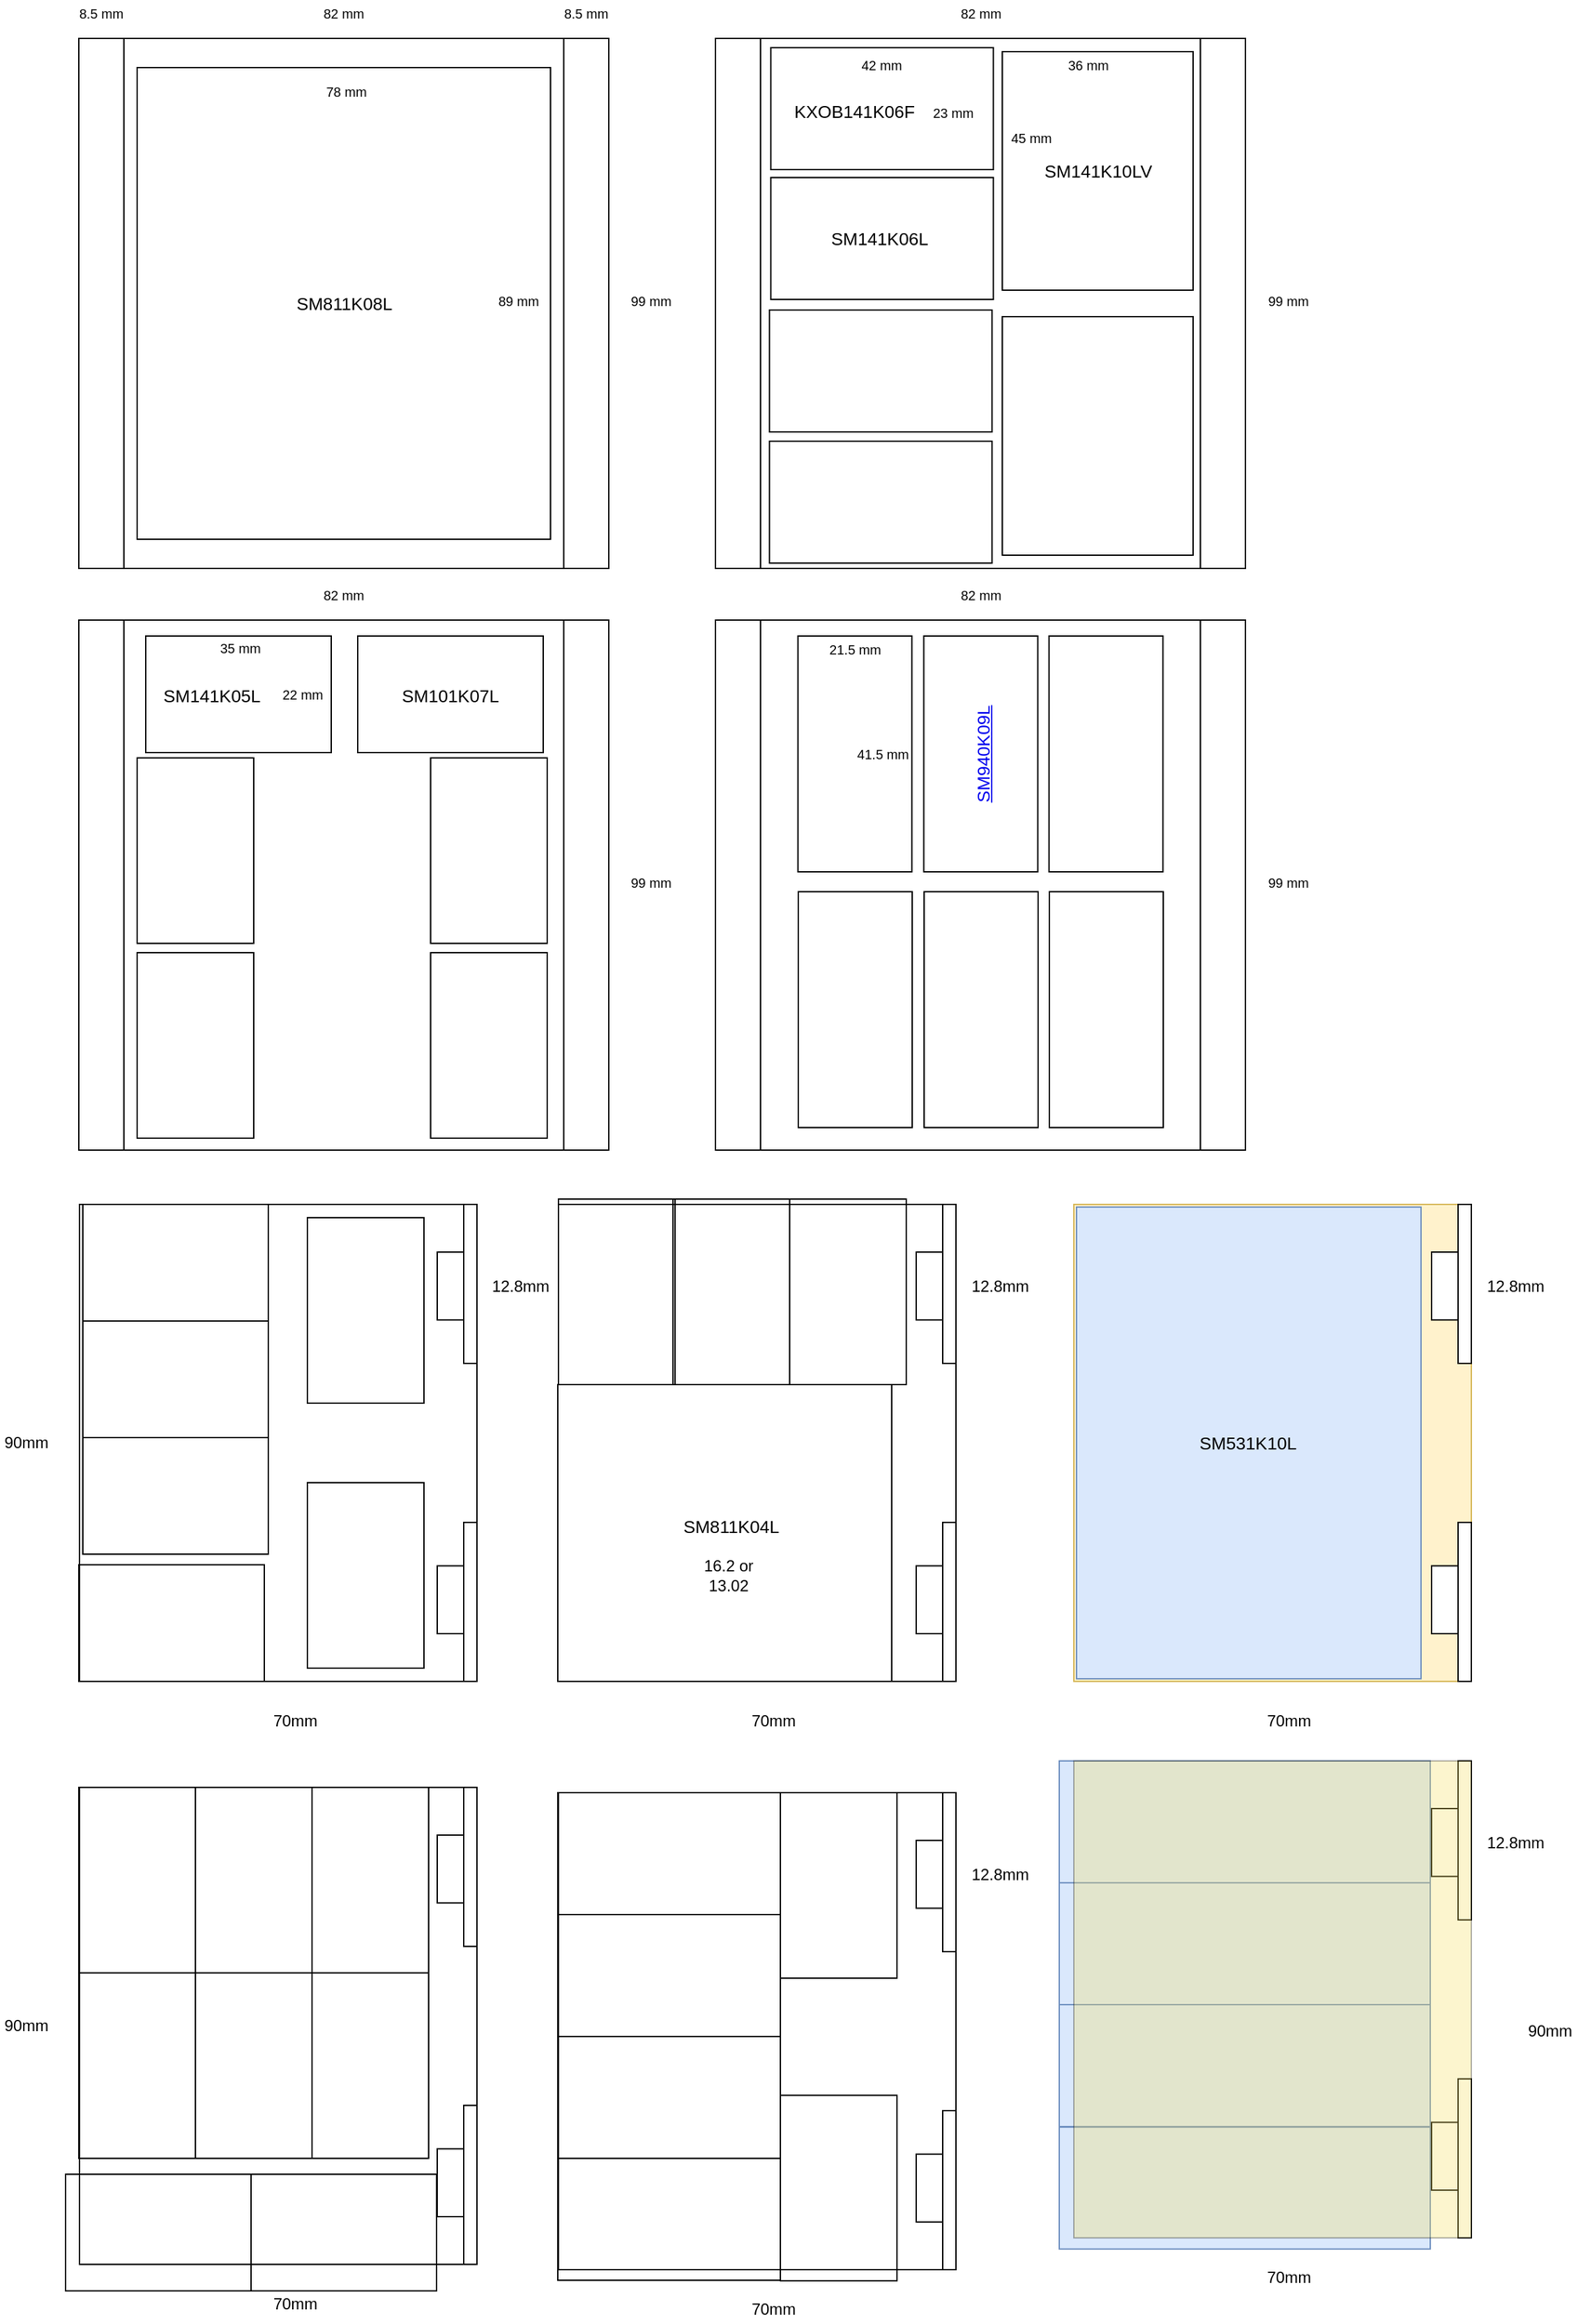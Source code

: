 <mxfile version="14.6.13" type="device" pages="2"><diagram id="oQUts7I-9DujU_vpRz6f" name="XY"><mxGraphModel dx="2046" dy="697" grid="1" gridSize="10" guides="1" tooltips="1" connect="1" arrows="1" fold="1" page="1" pageScale="1" pageWidth="1100" pageHeight="850" math="0" shadow="0"><root><mxCell id="0"/><mxCell id="1" parent="0"/><mxCell id="nN8JJNk-mXdtL4Y5iK5O-22" value="" style="rounded=0;whiteSpace=wrap;html=1;" parent="1" vertex="1"><mxGeometry x="401.5" y="920" width="300" height="360" as="geometry"/></mxCell><mxCell id="6bvqcT6BtOevuJyswvUa-59" value="" style="rounded=0;whiteSpace=wrap;html=1;fillColor=none;" parent="1" vertex="1"><mxGeometry x="520" y="40" width="400" height="400" as="geometry"/></mxCell><mxCell id="6bvqcT6BtOevuJyswvUa-72" value="" style="rounded=0;whiteSpace=wrap;html=1;fillColor=none;fontSize=10;" parent="1" vertex="1"><mxGeometry x="561.75" y="47" width="168" height="92" as="geometry"/></mxCell><mxCell id="6bvqcT6BtOevuJyswvUa-50" value="" style="rounded=0;whiteSpace=wrap;html=1;fillColor=none;fontSize=10;" parent="1" vertex="1"><mxGeometry x="677.25" y="491" width="86" height="178" as="geometry"/></mxCell><mxCell id="6bvqcT6BtOevuJyswvUa-1" value="" style="rounded=0;whiteSpace=wrap;html=1;fillColor=none;" parent="1" vertex="1"><mxGeometry x="39.5" y="40" width="400" height="400" as="geometry"/></mxCell><mxCell id="6bvqcT6BtOevuJyswvUa-2" value="" style="rounded=0;whiteSpace=wrap;html=1;fillColor=none;" parent="1" vertex="1"><mxGeometry x="405.5" y="40" width="34" height="400" as="geometry"/></mxCell><mxCell id="6bvqcT6BtOevuJyswvUa-3" value="" style="rounded=0;whiteSpace=wrap;html=1;fillColor=none;" parent="1" vertex="1"><mxGeometry x="39.5" y="40" width="34" height="400" as="geometry"/></mxCell><mxCell id="6bvqcT6BtOevuJyswvUa-4" value="&lt;font style=&quot;font-size: 10px;&quot;&gt;8.5 mm&lt;/font&gt;" style="text;html=1;strokeColor=none;fillColor=none;align=center;verticalAlign=middle;whiteSpace=wrap;rounded=0;fontSize=10;" parent="1" vertex="1"><mxGeometry x="35" y="11" width="43" height="20" as="geometry"/></mxCell><mxCell id="6bvqcT6BtOevuJyswvUa-5" value="&lt;font style=&quot;font-size: 10px;&quot;&gt;8.5 mm&lt;/font&gt;" style="text;html=1;strokeColor=none;fillColor=none;align=center;verticalAlign=middle;whiteSpace=wrap;rounded=0;fontSize=10;" parent="1" vertex="1"><mxGeometry x="401" y="11" width="43" height="20" as="geometry"/></mxCell><mxCell id="6bvqcT6BtOevuJyswvUa-6" value="&lt;font style=&quot;font-size: 10px&quot;&gt;82 mm&lt;/font&gt;" style="text;html=1;strokeColor=none;fillColor=none;align=center;verticalAlign=middle;whiteSpace=wrap;rounded=0;fontSize=10;" parent="1" vertex="1"><mxGeometry x="218" y="11" width="43" height="20" as="geometry"/></mxCell><mxCell id="6bvqcT6BtOevuJyswvUa-7" value="&lt;font style=&quot;font-size: 10px&quot;&gt;99 mm&lt;/font&gt;" style="text;html=1;strokeColor=none;fillColor=none;align=center;verticalAlign=middle;whiteSpace=wrap;rounded=0;fontSize=10;" parent="1" vertex="1"><mxGeometry x="450" y="228" width="43" height="20" as="geometry"/></mxCell><mxCell id="6bvqcT6BtOevuJyswvUa-8" value="" style="rounded=0;whiteSpace=wrap;html=1;fillColor=none;fontSize=10;" parent="1" vertex="1"><mxGeometry x="83.5" y="62" width="312" height="356" as="geometry"/></mxCell><mxCell id="6bvqcT6BtOevuJyswvUa-9" value="" style="rounded=0;whiteSpace=wrap;html=1;fillColor=none;" parent="1" vertex="1"><mxGeometry x="39.5" y="479" width="400" height="400" as="geometry"/></mxCell><mxCell id="6bvqcT6BtOevuJyswvUa-10" value="" style="rounded=0;whiteSpace=wrap;html=1;fillColor=none;" parent="1" vertex="1"><mxGeometry x="405.5" y="479" width="34" height="400" as="geometry"/></mxCell><mxCell id="6bvqcT6BtOevuJyswvUa-11" value="" style="rounded=0;whiteSpace=wrap;html=1;fillColor=none;" parent="1" vertex="1"><mxGeometry x="39.5" y="479" width="34" height="400" as="geometry"/></mxCell><mxCell id="6bvqcT6BtOevuJyswvUa-14" value="&lt;font style=&quot;font-size: 10px&quot;&gt;82 mm&lt;/font&gt;" style="text;html=1;strokeColor=none;fillColor=none;align=center;verticalAlign=middle;whiteSpace=wrap;rounded=0;fontSize=10;" parent="1" vertex="1"><mxGeometry x="218" y="450" width="43" height="20" as="geometry"/></mxCell><mxCell id="6bvqcT6BtOevuJyswvUa-15" value="&lt;font style=&quot;font-size: 10px&quot;&gt;99 mm&lt;/font&gt;" style="text;html=1;strokeColor=none;fillColor=none;align=center;verticalAlign=middle;whiteSpace=wrap;rounded=0;fontSize=10;" parent="1" vertex="1"><mxGeometry x="450" y="667" width="43" height="20" as="geometry"/></mxCell><mxCell id="6bvqcT6BtOevuJyswvUa-17" value="&lt;span style=&quot;font-size: 10pt ; font-family: &amp;#34;arial&amp;#34;&quot;&gt;SM811K08L&lt;/span&gt;" style="text;html=1;strokeColor=none;fillColor=none;align=center;verticalAlign=middle;whiteSpace=wrap;rounded=0;fontSize=10;" parent="1" vertex="1"><mxGeometry x="220" y="230" width="40" height="20" as="geometry"/></mxCell><mxCell id="6bvqcT6BtOevuJyswvUa-18" value="&lt;font style=&quot;font-size: 10px&quot;&gt;89 mm&lt;/font&gt;" style="text;html=1;strokeColor=none;fillColor=none;align=center;verticalAlign=middle;whiteSpace=wrap;rounded=0;fontSize=10;" parent="1" vertex="1"><mxGeometry x="350" y="228" width="43" height="20" as="geometry"/></mxCell><mxCell id="6bvqcT6BtOevuJyswvUa-19" value="&lt;font style=&quot;font-size: 10px&quot;&gt;78 mm&lt;/font&gt;" style="text;html=1;strokeColor=none;fillColor=none;align=center;verticalAlign=middle;whiteSpace=wrap;rounded=0;fontSize=10;" parent="1" vertex="1"><mxGeometry x="220" y="70" width="43" height="20" as="geometry"/></mxCell><mxCell id="6bvqcT6BtOevuJyswvUa-22" value="" style="rounded=0;whiteSpace=wrap;html=1;fillColor=none;fontSize=10;direction=south;" parent="1" vertex="1"><mxGeometry x="83.5" y="730" width="88" height="140" as="geometry"/></mxCell><mxCell id="6bvqcT6BtOevuJyswvUa-23" value="" style="rounded=0;whiteSpace=wrap;html=1;fillColor=none;fontSize=10;direction=north;" parent="1" vertex="1"><mxGeometry x="83.5" y="583" width="88" height="140" as="geometry"/></mxCell><mxCell id="6bvqcT6BtOevuJyswvUa-24" value="" style="rounded=0;whiteSpace=wrap;html=1;fillColor=none;fontSize=10;" parent="1" vertex="1"><mxGeometry x="90" y="491" width="140" height="88" as="geometry"/></mxCell><mxCell id="6bvqcT6BtOevuJyswvUa-25" value="" style="rounded=0;whiteSpace=wrap;html=1;fillColor=none;fontSize=10;direction=south;" parent="1" vertex="1"><mxGeometry x="305" y="730" width="88" height="140" as="geometry"/></mxCell><mxCell id="6bvqcT6BtOevuJyswvUa-26" value="" style="rounded=0;whiteSpace=wrap;html=1;fillColor=none;fontSize=10;direction=south;" parent="1" vertex="1"><mxGeometry x="305" y="583" width="88" height="140" as="geometry"/></mxCell><mxCell id="6bvqcT6BtOevuJyswvUa-27" value="" style="rounded=0;whiteSpace=wrap;html=1;fillColor=none;fontSize=10;" parent="1" vertex="1"><mxGeometry x="250" y="491" width="140" height="88" as="geometry"/></mxCell><mxCell id="6bvqcT6BtOevuJyswvUa-28" value="&lt;font style=&quot;font-size: 10px&quot;&gt;35 mm&lt;/font&gt;" style="text;html=1;strokeColor=none;fillColor=none;align=center;verticalAlign=middle;whiteSpace=wrap;rounded=0;fontSize=10;" parent="1" vertex="1"><mxGeometry x="139.5" y="490" width="43" height="20" as="geometry"/></mxCell><mxCell id="6bvqcT6BtOevuJyswvUa-29" value="&lt;font style=&quot;font-size: 10px&quot;&gt;22 mm&lt;/font&gt;" style="text;html=1;strokeColor=none;fillColor=none;align=center;verticalAlign=middle;whiteSpace=wrap;rounded=0;fontSize=10;" parent="1" vertex="1"><mxGeometry x="187" y="525" width="43" height="20" as="geometry"/></mxCell><mxCell id="6bvqcT6BtOevuJyswvUa-30" value="&lt;span style=&quot;font-size: 10pt ; font-family: &amp;#34;arial&amp;#34;&quot;&gt;SM141K05L&lt;/span&gt;" style="text;html=1;strokeColor=none;fillColor=none;align=center;verticalAlign=middle;whiteSpace=wrap;rounded=0;fontSize=10;" parent="1" vertex="1"><mxGeometry x="120" y="526" width="40" height="20" as="geometry"/></mxCell><mxCell id="6bvqcT6BtOevuJyswvUa-31" value="&lt;span style=&quot;font-size: 10pt ; font-family: &amp;#34;arial&amp;#34;&quot;&gt;SM101K07L&lt;/span&gt;" style="text;html=1;strokeColor=none;fillColor=none;align=center;verticalAlign=middle;whiteSpace=wrap;rounded=0;fontSize=10;direction=west;" parent="1" vertex="1"><mxGeometry x="300" y="526" width="40" height="20" as="geometry"/></mxCell><mxCell id="6bvqcT6BtOevuJyswvUa-32" value="" style="rounded=0;whiteSpace=wrap;html=1;fillColor=none;" parent="1" vertex="1"><mxGeometry x="520" y="479" width="400" height="400" as="geometry"/></mxCell><mxCell id="6bvqcT6BtOevuJyswvUa-33" value="" style="rounded=0;whiteSpace=wrap;html=1;fillColor=none;" parent="1" vertex="1"><mxGeometry x="886" y="479" width="34" height="400" as="geometry"/></mxCell><mxCell id="6bvqcT6BtOevuJyswvUa-34" value="" style="rounded=0;whiteSpace=wrap;html=1;fillColor=none;" parent="1" vertex="1"><mxGeometry x="520" y="479" width="34" height="400" as="geometry"/></mxCell><mxCell id="6bvqcT6BtOevuJyswvUa-35" value="&lt;font style=&quot;font-size: 10px&quot;&gt;99 mm&lt;/font&gt;" style="text;html=1;strokeColor=none;fillColor=none;align=center;verticalAlign=middle;whiteSpace=wrap;rounded=0;fontSize=10;" parent="1" vertex="1"><mxGeometry x="930.5" y="667" width="43" height="20" as="geometry"/></mxCell><mxCell id="6bvqcT6BtOevuJyswvUa-40" value="" style="rounded=0;whiteSpace=wrap;html=1;fillColor=none;fontSize=10;" parent="1" vertex="1"><mxGeometry x="582.25" y="491" width="86" height="178" as="geometry"/></mxCell><mxCell id="6bvqcT6BtOevuJyswvUa-44" value="&lt;font style=&quot;font-size: 10px&quot;&gt;21.5 mm&lt;/font&gt;" style="text;html=1;strokeColor=none;fillColor=none;align=center;verticalAlign=middle;whiteSpace=wrap;rounded=0;fontSize=10;" parent="1" vertex="1"><mxGeometry x="604" y="491" width="43" height="20" as="geometry"/></mxCell><mxCell id="6bvqcT6BtOevuJyswvUa-45" value="&lt;font style=&quot;font-size: 10px&quot;&gt;41.5 mm&lt;/font&gt;" style="text;html=1;strokeColor=none;fillColor=none;align=center;verticalAlign=middle;whiteSpace=wrap;rounded=0;fontSize=10;" parent="1" vertex="1"><mxGeometry x="625.25" y="570" width="43" height="20" as="geometry"/></mxCell><mxCell id="6bvqcT6BtOevuJyswvUa-48" value="&lt;font style=&quot;font-size: 10px&quot;&gt;82 mm&lt;/font&gt;" style="text;html=1;strokeColor=none;fillColor=none;align=center;verticalAlign=middle;whiteSpace=wrap;rounded=0;fontSize=10;" parent="1" vertex="1"><mxGeometry x="698.5" y="450" width="43" height="20" as="geometry"/></mxCell><mxCell id="6bvqcT6BtOevuJyswvUa-51" value="" style="rounded=0;whiteSpace=wrap;html=1;fillColor=none;fontSize=10;" parent="1" vertex="1"><mxGeometry x="771.75" y="491" width="86" height="178" as="geometry"/></mxCell><mxCell id="6bvqcT6BtOevuJyswvUa-52" value="" style="rounded=0;whiteSpace=wrap;html=1;fillColor=none;fontSize=10;" parent="1" vertex="1"><mxGeometry x="582.5" y="684" width="86" height="178" as="geometry"/></mxCell><mxCell id="6bvqcT6BtOevuJyswvUa-53" value="" style="rounded=0;whiteSpace=wrap;html=1;fillColor=none;fontSize=10;" parent="1" vertex="1"><mxGeometry x="677.5" y="684" width="86" height="178" as="geometry"/></mxCell><mxCell id="6bvqcT6BtOevuJyswvUa-54" value="" style="rounded=0;whiteSpace=wrap;html=1;fillColor=none;fontSize=10;" parent="1" vertex="1"><mxGeometry x="772" y="684" width="86" height="178" as="geometry"/></mxCell><mxCell id="6bvqcT6BtOevuJyswvUa-57" value="&lt;span style=&quot;font-style: normal; font-weight: normal; letter-spacing: normal; text-indent: 0px; text-transform: none; word-spacing: 0px; font-size: 10pt; font-family: arial; text-decoration: underline; color: rgb(17, 85, 204);&quot;&gt;&lt;a class=&quot;in-cell-link&quot; href=&quot;https://www.digikey.com/en/products/detail/anysolar-ltd/SM940K09L/9990450&quot; target=&quot;_blank&quot;&gt;SM940K09L&lt;/a&gt;&lt;/span&gt;" style="text;html=1;strokeColor=none;fillColor=none;align=center;verticalAlign=middle;whiteSpace=wrap;rounded=0;fontSize=10;horizontal=0;" parent="1" vertex="1"><mxGeometry x="702" y="570" width="40" height="20" as="geometry"/></mxCell><mxCell id="6bvqcT6BtOevuJyswvUa-60" value="" style="rounded=0;whiteSpace=wrap;html=1;fillColor=none;" parent="1" vertex="1"><mxGeometry x="886" y="40" width="34" height="400" as="geometry"/></mxCell><mxCell id="6bvqcT6BtOevuJyswvUa-61" value="" style="rounded=0;whiteSpace=wrap;html=1;fillColor=none;" parent="1" vertex="1"><mxGeometry x="520" y="40" width="34" height="400" as="geometry"/></mxCell><mxCell id="6bvqcT6BtOevuJyswvUa-62" value="&lt;font style=&quot;font-size: 10px&quot;&gt;99 mm&lt;/font&gt;" style="text;html=1;strokeColor=none;fillColor=none;align=center;verticalAlign=middle;whiteSpace=wrap;rounded=0;fontSize=10;" parent="1" vertex="1"><mxGeometry x="930.5" y="228" width="43" height="20" as="geometry"/></mxCell><mxCell id="6bvqcT6BtOevuJyswvUa-64" value="&lt;font style=&quot;font-size: 10px&quot;&gt;42 mm&lt;/font&gt;" style="text;html=1;strokeColor=none;fillColor=none;align=center;verticalAlign=middle;whiteSpace=wrap;rounded=0;fontSize=10;" parent="1" vertex="1"><mxGeometry x="624.25" y="50" width="43" height="20" as="geometry"/></mxCell><mxCell id="6bvqcT6BtOevuJyswvUa-65" value="&lt;font style=&quot;font-size: 10px&quot;&gt;23 mm&lt;/font&gt;" style="text;html=1;strokeColor=none;fillColor=none;align=center;verticalAlign=middle;whiteSpace=wrap;rounded=0;fontSize=10;" parent="1" vertex="1"><mxGeometry x="677.5" y="86" width="43" height="20" as="geometry"/></mxCell><mxCell id="6bvqcT6BtOevuJyswvUa-66" value="&lt;font style=&quot;font-size: 10px&quot;&gt;82 mm&lt;/font&gt;" style="text;html=1;strokeColor=none;fillColor=none;align=center;verticalAlign=middle;whiteSpace=wrap;rounded=0;fontSize=10;" parent="1" vertex="1"><mxGeometry x="698.5" y="11" width="43" height="20" as="geometry"/></mxCell><mxCell id="6bvqcT6BtOevuJyswvUa-74" value="&lt;span style=&quot;font-size: 10pt ; font-family: &amp;#34;arial&amp;#34;&quot;&gt;KXOB141K06F&lt;/span&gt;" style="text;html=1;strokeColor=none;fillColor=none;align=center;verticalAlign=middle;whiteSpace=wrap;rounded=0;fontSize=10;" parent="1" vertex="1"><mxGeometry x="605" y="85" width="40" height="20" as="geometry"/></mxCell><mxCell id="6bvqcT6BtOevuJyswvUa-75" value="" style="rounded=0;whiteSpace=wrap;html=1;fillColor=none;fontSize=10;" parent="1" vertex="1"><mxGeometry x="561.75" y="145" width="168" height="92" as="geometry"/></mxCell><mxCell id="6bvqcT6BtOevuJyswvUa-76" value="" style="rounded=0;whiteSpace=wrap;html=1;fillColor=none;fontSize=10;" parent="1" vertex="1"><mxGeometry x="560.75" y="245" width="168" height="92" as="geometry"/></mxCell><mxCell id="6bvqcT6BtOevuJyswvUa-77" value="" style="rounded=0;whiteSpace=wrap;html=1;fillColor=none;fontSize=10;" parent="1" vertex="1"><mxGeometry x="560.75" y="344" width="168" height="92" as="geometry"/></mxCell><mxCell id="6bvqcT6BtOevuJyswvUa-78" value="&lt;span style=&quot;font-size: 10pt ; font-family: &amp;#34;arial&amp;#34;&quot;&gt;SM141K06L&lt;/span&gt;" style="text;html=1;strokeColor=none;fillColor=none;align=center;verticalAlign=middle;whiteSpace=wrap;rounded=0;fontSize=10;" parent="1" vertex="1"><mxGeometry x="624" y="181" width="40" height="20" as="geometry"/></mxCell><mxCell id="6bvqcT6BtOevuJyswvUa-79" value="" style="rounded=0;whiteSpace=wrap;html=1;fillColor=none;fontSize=10;" parent="1" vertex="1"><mxGeometry x="736.5" y="50" width="144" height="180" as="geometry"/></mxCell><mxCell id="6bvqcT6BtOevuJyswvUa-80" value="" style="rounded=0;whiteSpace=wrap;html=1;fillColor=none;fontSize=10;" parent="1" vertex="1"><mxGeometry x="736.5" y="250" width="144" height="180" as="geometry"/></mxCell><mxCell id="6bvqcT6BtOevuJyswvUa-81" value="&lt;span style=&quot;font-size: 10pt ; font-family: &amp;#34;arial&amp;#34;&quot;&gt;SM141K10LV&lt;/span&gt;" style="text;html=1;strokeColor=none;fillColor=none;align=center;verticalAlign=middle;whiteSpace=wrap;rounded=0;fontSize=10;" parent="1" vertex="1"><mxGeometry x="789" y="130" width="40" height="20" as="geometry"/></mxCell><mxCell id="6bvqcT6BtOevuJyswvUa-83" value="&lt;font style=&quot;font-size: 10px&quot;&gt;45 mm&lt;/font&gt;" style="text;html=1;strokeColor=none;fillColor=none;align=center;verticalAlign=middle;whiteSpace=wrap;rounded=0;fontSize=10;" parent="1" vertex="1"><mxGeometry x="736.5" y="105" width="43" height="20" as="geometry"/></mxCell><mxCell id="6bvqcT6BtOevuJyswvUa-85" value="&lt;font style=&quot;font-size: 10px&quot;&gt;36 mm&lt;/font&gt;" style="text;html=1;strokeColor=none;fillColor=none;align=center;verticalAlign=middle;whiteSpace=wrap;rounded=0;fontSize=10;" parent="1" vertex="1"><mxGeometry x="779.5" y="50" width="43" height="20" as="geometry"/></mxCell><mxCell id="nN8JJNk-mXdtL4Y5iK5O-1" value="" style="rounded=0;whiteSpace=wrap;html=1;" parent="1" vertex="1"><mxGeometry x="40" y="920" width="300" height="360" as="geometry"/></mxCell><mxCell id="nN8JJNk-mXdtL4Y5iK5O-2" value="" style="rounded=0;whiteSpace=wrap;html=1;" parent="1" vertex="1"><mxGeometry x="310" y="956" width="30" height="51.2" as="geometry"/></mxCell><mxCell id="nN8JJNk-mXdtL4Y5iK5O-5" value="" style="rounded=0;whiteSpace=wrap;html=1;" parent="1" vertex="1"><mxGeometry x="310" y="1192.8" width="30" height="51.2" as="geometry"/></mxCell><mxCell id="nN8JJNk-mXdtL4Y5iK5O-7" value="90mm" style="text;html=1;strokeColor=none;fillColor=none;align=center;verticalAlign=middle;whiteSpace=wrap;rounded=0;" parent="1" vertex="1"><mxGeometry x="-20" y="1090" width="40" height="20" as="geometry"/></mxCell><mxCell id="nN8JJNk-mXdtL4Y5iK5O-9" value="70mm" style="text;html=1;strokeColor=none;fillColor=none;align=center;verticalAlign=middle;whiteSpace=wrap;rounded=0;" parent="1" vertex="1"><mxGeometry x="182.5" y="1300" width="40" height="20" as="geometry"/></mxCell><mxCell id="nN8JJNk-mXdtL4Y5iK5O-10" value="12.8mm" style="text;html=1;strokeColor=none;fillColor=none;align=center;verticalAlign=middle;whiteSpace=wrap;rounded=0;" parent="1" vertex="1"><mxGeometry x="353" y="972" width="40" height="20" as="geometry"/></mxCell><mxCell id="nN8JJNk-mXdtL4Y5iK5O-13" value="" style="rounded=0;whiteSpace=wrap;html=1;" parent="1" vertex="1"><mxGeometry x="330" y="920" width="10" height="120" as="geometry"/></mxCell><mxCell id="nN8JJNk-mXdtL4Y5iK5O-14" value="" style="rounded=0;whiteSpace=wrap;html=1;" parent="1" vertex="1"><mxGeometry x="330" y="1160" width="10" height="120" as="geometry"/></mxCell><mxCell id="nN8JJNk-mXdtL4Y5iK5O-15" value="" style="rounded=0;whiteSpace=wrap;html=1;fillColor=none;fontSize=10;" parent="1" vertex="1"><mxGeometry x="42.5" y="920" width="140" height="88" as="geometry"/></mxCell><mxCell id="nN8JJNk-mXdtL4Y5iK5O-16" value="" style="rounded=0;whiteSpace=wrap;html=1;fillColor=none;fontSize=10;" parent="1" vertex="1"><mxGeometry x="42.5" y="1008" width="140" height="88" as="geometry"/></mxCell><mxCell id="nN8JJNk-mXdtL4Y5iK5O-17" value="" style="rounded=0;whiteSpace=wrap;html=1;fillColor=none;fontSize=10;" parent="1" vertex="1"><mxGeometry x="42.5" y="1096" width="140" height="88" as="geometry"/></mxCell><mxCell id="nN8JJNk-mXdtL4Y5iK5O-18" value="" style="rounded=0;whiteSpace=wrap;html=1;fillColor=none;fontSize=10;" parent="1" vertex="1"><mxGeometry x="39.5" y="1192" width="140" height="88" as="geometry"/></mxCell><mxCell id="nN8JJNk-mXdtL4Y5iK5O-19" value="" style="rounded=0;whiteSpace=wrap;html=1;fillColor=none;fontSize=10;direction=south;" parent="1" vertex="1"><mxGeometry x="212" y="1130" width="88" height="140" as="geometry"/></mxCell><mxCell id="nN8JJNk-mXdtL4Y5iK5O-20" value="" style="rounded=0;whiteSpace=wrap;html=1;fillColor=none;fontSize=10;direction=south;" parent="1" vertex="1"><mxGeometry x="212" y="930" width="88" height="140" as="geometry"/></mxCell><mxCell id="nN8JJNk-mXdtL4Y5iK5O-21" value="" style="rounded=0;whiteSpace=wrap;html=1;direction=south;" parent="1" vertex="1"><mxGeometry x="401" y="1056" width="252" height="224" as="geometry"/></mxCell><mxCell id="nN8JJNk-mXdtL4Y5iK5O-23" value="" style="rounded=0;whiteSpace=wrap;html=1;" parent="1" vertex="1"><mxGeometry x="671.5" y="956" width="30" height="51.2" as="geometry"/></mxCell><mxCell id="nN8JJNk-mXdtL4Y5iK5O-24" value="" style="rounded=0;whiteSpace=wrap;html=1;" parent="1" vertex="1"><mxGeometry x="671.5" y="1192.8" width="30" height="51.2" as="geometry"/></mxCell><mxCell id="nN8JJNk-mXdtL4Y5iK5O-25" value="70mm" style="text;html=1;strokeColor=none;fillColor=none;align=center;verticalAlign=middle;whiteSpace=wrap;rounded=0;" parent="1" vertex="1"><mxGeometry x="544" y="1300" width="40" height="20" as="geometry"/></mxCell><mxCell id="nN8JJNk-mXdtL4Y5iK5O-26" value="12.8mm" style="text;html=1;strokeColor=none;fillColor=none;align=center;verticalAlign=middle;whiteSpace=wrap;rounded=0;" parent="1" vertex="1"><mxGeometry x="714.5" y="972" width="40" height="20" as="geometry"/></mxCell><mxCell id="nN8JJNk-mXdtL4Y5iK5O-27" value="" style="rounded=0;whiteSpace=wrap;html=1;" parent="1" vertex="1"><mxGeometry x="691.5" y="920" width="10" height="120" as="geometry"/></mxCell><mxCell id="nN8JJNk-mXdtL4Y5iK5O-28" value="" style="rounded=0;whiteSpace=wrap;html=1;" parent="1" vertex="1"><mxGeometry x="691.5" y="1160" width="10" height="120" as="geometry"/></mxCell><mxCell id="nN8JJNk-mXdtL4Y5iK5O-35" value="" style="rounded=0;whiteSpace=wrap;html=1;fillColor=none;fontSize=10;direction=south;" parent="1" vertex="1"><mxGeometry x="401.5" y="916" width="88" height="140" as="geometry"/></mxCell><mxCell id="nN8JJNk-mXdtL4Y5iK5O-36" value="&lt;span style=&quot;font-size: 10pt ; font-family: &amp;#34;arial&amp;#34;&quot;&gt;SM811K04L&lt;/span&gt;" style="text;html=1;strokeColor=none;fillColor=none;align=center;verticalAlign=middle;whiteSpace=wrap;rounded=0;" parent="1" vertex="1"><mxGeometry x="512" y="1153" width="40" height="20" as="geometry"/></mxCell><mxCell id="nN8JJNk-mXdtL4Y5iK5O-37" value="" style="rounded=0;whiteSpace=wrap;html=1;fillColor=none;fontSize=10;direction=south;" parent="1" vertex="1"><mxGeometry x="488" y="916" width="88" height="140" as="geometry"/></mxCell><mxCell id="nN8JJNk-mXdtL4Y5iK5O-38" value="" style="rounded=0;whiteSpace=wrap;html=1;fillColor=none;fontSize=10;direction=south;" parent="1" vertex="1"><mxGeometry x="576" y="916" width="88" height="140" as="geometry"/></mxCell><mxCell id="nN8JJNk-mXdtL4Y5iK5O-39" value="" style="rounded=0;whiteSpace=wrap;html=1;" parent="1" vertex="1"><mxGeometry x="40" y="1360" width="300" height="360" as="geometry"/></mxCell><mxCell id="nN8JJNk-mXdtL4Y5iK5O-40" value="" style="rounded=0;whiteSpace=wrap;html=1;" parent="1" vertex="1"><mxGeometry x="310" y="1396" width="30" height="51.2" as="geometry"/></mxCell><mxCell id="nN8JJNk-mXdtL4Y5iK5O-41" value="" style="rounded=0;whiteSpace=wrap;html=1;" parent="1" vertex="1"><mxGeometry x="310" y="1632.8" width="30" height="51.2" as="geometry"/></mxCell><mxCell id="nN8JJNk-mXdtL4Y5iK5O-42" value="90mm" style="text;html=1;strokeColor=none;fillColor=none;align=center;verticalAlign=middle;whiteSpace=wrap;rounded=0;" parent="1" vertex="1"><mxGeometry x="-20" y="1530" width="40" height="20" as="geometry"/></mxCell><mxCell id="nN8JJNk-mXdtL4Y5iK5O-43" value="70mm" style="text;html=1;strokeColor=none;fillColor=none;align=center;verticalAlign=middle;whiteSpace=wrap;rounded=0;" parent="1" vertex="1"><mxGeometry x="182.5" y="1740" width="40" height="20" as="geometry"/></mxCell><mxCell id="nN8JJNk-mXdtL4Y5iK5O-44" value="" style="rounded=0;whiteSpace=wrap;html=1;" parent="1" vertex="1"><mxGeometry x="330" y="1360" width="10" height="120" as="geometry"/></mxCell><mxCell id="nN8JJNk-mXdtL4Y5iK5O-45" value="" style="rounded=0;whiteSpace=wrap;html=1;" parent="1" vertex="1"><mxGeometry x="330" y="1600" width="10" height="120" as="geometry"/></mxCell><mxCell id="nN8JJNk-mXdtL4Y5iK5O-46" value="" style="rounded=0;whiteSpace=wrap;html=1;fillColor=none;fontSize=10;direction=south;" parent="1" vertex="1"><mxGeometry x="39.5" y="1360" width="88" height="140" as="geometry"/></mxCell><mxCell id="nN8JJNk-mXdtL4Y5iK5O-47" value="" style="rounded=0;whiteSpace=wrap;html=1;fillColor=none;fontSize=10;direction=south;" parent="1" vertex="1"><mxGeometry x="127.5" y="1360" width="88" height="140" as="geometry"/></mxCell><mxCell id="nN8JJNk-mXdtL4Y5iK5O-48" value="" style="rounded=0;whiteSpace=wrap;html=1;fillColor=none;fontSize=10;direction=south;" parent="1" vertex="1"><mxGeometry x="39.5" y="1500" width="88" height="140" as="geometry"/></mxCell><mxCell id="nN8JJNk-mXdtL4Y5iK5O-49" value="" style="rounded=0;whiteSpace=wrap;html=1;fillColor=none;fontSize=10;" parent="1" vertex="1"><mxGeometry x="29.5" y="1652" width="140" height="88" as="geometry"/></mxCell><mxCell id="nN8JJNk-mXdtL4Y5iK5O-50" value="" style="rounded=0;whiteSpace=wrap;html=1;fillColor=none;fontSize=10;direction=south;" parent="1" vertex="1"><mxGeometry x="127.5" y="1500" width="88" height="140" as="geometry"/></mxCell><mxCell id="nN8JJNk-mXdtL4Y5iK5O-51" value="" style="rounded=0;whiteSpace=wrap;html=1;fillColor=none;fontSize=10;direction=south;" parent="1" vertex="1"><mxGeometry x="215.5" y="1360" width="88" height="140" as="geometry"/></mxCell><mxCell id="nN8JJNk-mXdtL4Y5iK5O-52" value="" style="rounded=0;whiteSpace=wrap;html=1;fillColor=none;fontSize=10;" parent="1" vertex="1"><mxGeometry x="169.5" y="1652" width="140" height="88" as="geometry"/></mxCell><mxCell id="nN8JJNk-mXdtL4Y5iK5O-53" value="" style="rounded=0;whiteSpace=wrap;html=1;fillColor=none;fontSize=10;direction=south;" parent="1" vertex="1"><mxGeometry x="215.5" y="1500" width="88" height="140" as="geometry"/></mxCell><mxCell id="nN8JJNk-mXdtL4Y5iK5O-54" value="" style="rounded=0;whiteSpace=wrap;html=1;" parent="1" vertex="1"><mxGeometry x="401.5" y="1364" width="300" height="360" as="geometry"/></mxCell><mxCell id="nN8JJNk-mXdtL4Y5iK5O-56" value="" style="rounded=0;whiteSpace=wrap;html=1;" parent="1" vertex="1"><mxGeometry x="671.5" y="1400" width="30" height="51.2" as="geometry"/></mxCell><mxCell id="nN8JJNk-mXdtL4Y5iK5O-57" value="" style="rounded=0;whiteSpace=wrap;html=1;" parent="1" vertex="1"><mxGeometry x="671.5" y="1636.8" width="30" height="51.2" as="geometry"/></mxCell><mxCell id="nN8JJNk-mXdtL4Y5iK5O-58" value="70mm" style="text;html=1;strokeColor=none;fillColor=none;align=center;verticalAlign=middle;whiteSpace=wrap;rounded=0;" parent="1" vertex="1"><mxGeometry x="544" y="1744" width="40" height="20" as="geometry"/></mxCell><mxCell id="nN8JJNk-mXdtL4Y5iK5O-59" value="12.8mm" style="text;html=1;strokeColor=none;fillColor=none;align=center;verticalAlign=middle;whiteSpace=wrap;rounded=0;" parent="1" vertex="1"><mxGeometry x="714.5" y="1416" width="40" height="20" as="geometry"/></mxCell><mxCell id="nN8JJNk-mXdtL4Y5iK5O-60" value="" style="rounded=0;whiteSpace=wrap;html=1;" parent="1" vertex="1"><mxGeometry x="691.5" y="1364" width="10" height="120" as="geometry"/></mxCell><mxCell id="nN8JJNk-mXdtL4Y5iK5O-61" value="" style="rounded=0;whiteSpace=wrap;html=1;" parent="1" vertex="1"><mxGeometry x="691.5" y="1604" width="10" height="120" as="geometry"/></mxCell><mxCell id="nN8JJNk-mXdtL4Y5iK5O-71" value="" style="rounded=0;whiteSpace=wrap;html=1;fillColor=none;fontSize=10;" parent="1" vertex="1"><mxGeometry x="401" y="1364" width="168" height="92" as="geometry"/></mxCell><mxCell id="nN8JJNk-mXdtL4Y5iK5O-72" value="" style="rounded=0;whiteSpace=wrap;html=1;fillColor=none;fontSize=10;" parent="1" vertex="1"><mxGeometry x="401" y="1456" width="168" height="92" as="geometry"/></mxCell><mxCell id="nN8JJNk-mXdtL4Y5iK5O-73" value="" style="rounded=0;whiteSpace=wrap;html=1;fillColor=none;fontSize=10;" parent="1" vertex="1"><mxGeometry x="401" y="1548" width="168" height="92" as="geometry"/></mxCell><mxCell id="nN8JJNk-mXdtL4Y5iK5O-74" value="" style="rounded=0;whiteSpace=wrap;html=1;fillColor=none;fontSize=10;" parent="1" vertex="1"><mxGeometry x="401" y="1640" width="168" height="92" as="geometry"/></mxCell><mxCell id="nN8JJNk-mXdtL4Y5iK5O-75" value="" style="rounded=0;whiteSpace=wrap;html=1;fillColor=none;fontSize=10;direction=south;" parent="1" vertex="1"><mxGeometry x="569" y="1364" width="88" height="140" as="geometry"/></mxCell><mxCell id="nN8JJNk-mXdtL4Y5iK5O-76" value="" style="rounded=0;whiteSpace=wrap;html=1;fillColor=none;fontSize=10;direction=south;" parent="1" vertex="1"><mxGeometry x="569" y="1592.4" width="88" height="140" as="geometry"/></mxCell><mxCell id="nN8JJNk-mXdtL4Y5iK5O-92" value="" style="rounded=0;whiteSpace=wrap;html=1;fillColor=#fff2cc;strokeColor=#d6b656;" parent="1" vertex="1"><mxGeometry x="790.5" y="920" width="300" height="360" as="geometry"/></mxCell><mxCell id="nN8JJNk-mXdtL4Y5iK5O-93" value="" style="rounded=0;whiteSpace=wrap;html=1;" parent="1" vertex="1"><mxGeometry x="1060.5" y="956" width="30" height="51.2" as="geometry"/></mxCell><mxCell id="nN8JJNk-mXdtL4Y5iK5O-94" value="" style="rounded=0;whiteSpace=wrap;html=1;" parent="1" vertex="1"><mxGeometry x="1060.5" y="1192.8" width="30" height="51.2" as="geometry"/></mxCell><mxCell id="nN8JJNk-mXdtL4Y5iK5O-95" value="70mm" style="text;html=1;strokeColor=none;fillColor=none;align=center;verticalAlign=middle;whiteSpace=wrap;rounded=0;" parent="1" vertex="1"><mxGeometry x="933" y="1300" width="40" height="20" as="geometry"/></mxCell><mxCell id="nN8JJNk-mXdtL4Y5iK5O-96" value="12.8mm" style="text;html=1;strokeColor=none;fillColor=none;align=center;verticalAlign=middle;whiteSpace=wrap;rounded=0;" parent="1" vertex="1"><mxGeometry x="1103.5" y="972" width="40" height="20" as="geometry"/></mxCell><mxCell id="nN8JJNk-mXdtL4Y5iK5O-97" value="" style="rounded=0;whiteSpace=wrap;html=1;" parent="1" vertex="1"><mxGeometry x="1080.5" y="920" width="10" height="120" as="geometry"/></mxCell><mxCell id="nN8JJNk-mXdtL4Y5iK5O-98" value="" style="rounded=0;whiteSpace=wrap;html=1;" parent="1" vertex="1"><mxGeometry x="1080.5" y="1160" width="10" height="120" as="geometry"/></mxCell><mxCell id="nN8JJNk-mXdtL4Y5iK5O-99" value="" style="rounded=0;whiteSpace=wrap;html=1;fillColor=#dae8fc;fontSize=10;strokeColor=#6c8ebf;" parent="1" vertex="1"><mxGeometry x="792.5" y="922" width="260" height="356" as="geometry"/></mxCell><mxCell id="nN8JJNk-mXdtL4Y5iK5O-105" value="&lt;span style=&quot;font-size: 10pt ; font-family: &amp;#34;arial&amp;#34;&quot;&gt;SM531K10L&lt;/span&gt;" style="text;html=1;strokeColor=none;fillColor=none;align=center;verticalAlign=middle;whiteSpace=wrap;rounded=0;" parent="1" vertex="1"><mxGeometry x="901.5" y="1090" width="40" height="20" as="geometry"/></mxCell><mxCell id="nN8JJNk-mXdtL4Y5iK5O-107" value="" style="rounded=0;whiteSpace=wrap;html=1;" parent="1" vertex="1"><mxGeometry x="1060.5" y="1376" width="30" height="51.2" as="geometry"/></mxCell><mxCell id="nN8JJNk-mXdtL4Y5iK5O-108" value="" style="rounded=0;whiteSpace=wrap;html=1;" parent="1" vertex="1"><mxGeometry x="1060.5" y="1612.8" width="30" height="51.2" as="geometry"/></mxCell><mxCell id="nN8JJNk-mXdtL4Y5iK5O-109" value="70mm" style="text;html=1;strokeColor=none;fillColor=none;align=center;verticalAlign=middle;whiteSpace=wrap;rounded=0;" parent="1" vertex="1"><mxGeometry x="933" y="1720" width="40" height="20" as="geometry"/></mxCell><mxCell id="nN8JJNk-mXdtL4Y5iK5O-110" value="12.8mm" style="text;html=1;strokeColor=none;fillColor=none;align=center;verticalAlign=middle;whiteSpace=wrap;rounded=0;" parent="1" vertex="1"><mxGeometry x="1103.5" y="1392" width="40" height="20" as="geometry"/></mxCell><mxCell id="nN8JJNk-mXdtL4Y5iK5O-111" value="" style="rounded=0;whiteSpace=wrap;html=1;" parent="1" vertex="1"><mxGeometry x="1080.5" y="1340" width="10" height="120" as="geometry"/></mxCell><mxCell id="nN8JJNk-mXdtL4Y5iK5O-112" value="" style="rounded=0;whiteSpace=wrap;html=1;" parent="1" vertex="1"><mxGeometry x="1080.5" y="1580" width="10" height="120" as="geometry"/></mxCell><mxCell id="nN8JJNk-mXdtL4Y5iK5O-113" value="" style="rounded=0;whiteSpace=wrap;html=1;fillColor=#dae8fc;fontSize=10;strokeColor=#6c8ebf;" parent="1" vertex="1"><mxGeometry x="779.5" y="1340" width="280" height="92" as="geometry"/></mxCell><mxCell id="nN8JJNk-mXdtL4Y5iK5O-115" value="" style="rounded=0;whiteSpace=wrap;html=1;fillColor=#dae8fc;fontSize=10;strokeColor=#6c8ebf;" parent="1" vertex="1"><mxGeometry x="779.5" y="1432" width="280" height="92" as="geometry"/></mxCell><mxCell id="nN8JJNk-mXdtL4Y5iK5O-116" value="" style="rounded=0;whiteSpace=wrap;html=1;fillColor=#dae8fc;fontSize=10;strokeColor=#6c8ebf;" parent="1" vertex="1"><mxGeometry x="779.5" y="1524" width="280" height="92" as="geometry"/></mxCell><mxCell id="nN8JJNk-mXdtL4Y5iK5O-117" value="" style="rounded=0;whiteSpace=wrap;html=1;fillColor=#dae8fc;fontSize=10;strokeColor=#6c8ebf;" parent="1" vertex="1"><mxGeometry x="779.5" y="1616.4" width="280" height="92" as="geometry"/></mxCell><mxCell id="nN8JJNk-mXdtL4Y5iK5O-118" value="16.2 or 13.02" style="text;html=1;strokeColor=none;fillColor=none;align=center;verticalAlign=middle;whiteSpace=wrap;rounded=0;" parent="1" vertex="1"><mxGeometry x="510" y="1190" width="40" height="20" as="geometry"/></mxCell><mxCell id="nN8JJNk-mXdtL4Y5iK5O-106" value="" style="rounded=0;whiteSpace=wrap;html=1;fillColor=#F5DC5D;opacity=30;" parent="1" vertex="1"><mxGeometry x="790.5" y="1340" width="300" height="360" as="geometry"/></mxCell><mxCell id="tGdCCTuk4YoMgdBOcuju-1" value="90mm" style="text;html=1;strokeColor=none;fillColor=none;align=center;verticalAlign=middle;whiteSpace=wrap;rounded=0;" parent="1" vertex="1"><mxGeometry x="1130" y="1534" width="40" height="20" as="geometry"/></mxCell></root></mxGraphModel></diagram><diagram id="4iruoksR6H201qtbJSll" name="Z"><mxGraphModel dx="474" dy="279" grid="1" gridSize="10" guides="1" tooltips="1" connect="1" arrows="1" fold="1" page="1" pageScale="1" pageWidth="1100" pageHeight="850" math="0" shadow="0"><root><mxCell id="htf5Zf_zTr1iH0ikG9Ba-0"/><mxCell id="htf5Zf_zTr1iH0ikG9Ba-1" parent="htf5Zf_zTr1iH0ikG9Ba-0"/><mxCell id="htf5Zf_zTr1iH0ikG9Ba-9" value="" style="rounded=1;whiteSpace=wrap;html=1;" parent="htf5Zf_zTr1iH0ikG9Ba-1" vertex="1"><mxGeometry x="110" y="40" width="220" height="80" as="geometry"/></mxCell><mxCell id="htf5Zf_zTr1iH0ikG9Ba-11" value="" style="rounded=1;whiteSpace=wrap;html=1;" parent="htf5Zf_zTr1iH0ikG9Ba-1" vertex="1"><mxGeometry x="110" y="120" width="220" height="60" as="geometry"/></mxCell><mxCell id="htf5Zf_zTr1iH0ikG9Ba-2" value="PCB: 0.4 - 2.0 mm" style="rounded=0;whiteSpace=wrap;html=1;fillColor=#f8cecc;strokeColor=#b85450;" parent="htf5Zf_zTr1iH0ikG9Ba-1" vertex="1"><mxGeometry x="120" y="70" width="200" height="20" as="geometry"/></mxCell><mxCell id="htf5Zf_zTr1iH0ikG9Ba-3" value="Solar Panel: 1.2mm" style="rounded=0;whiteSpace=wrap;html=1;fillColor=#fff2cc;strokeColor=#d6b656;" parent="htf5Zf_zTr1iH0ikG9Ba-1" vertex="1"><mxGeometry x="120" y="50" width="200" height="20" as="geometry"/></mxCell><mxCell id="htf5Zf_zTr1iH0ikG9Ba-4" value="Solar Panel: 1.2mm" style="rounded=0;whiteSpace=wrap;html=1;fillColor=#fff2cc;strokeColor=#d6b656;" parent="htf5Zf_zTr1iH0ikG9Ba-1" vertex="1"><mxGeometry x="120" y="130" width="200" height="20" as="geometry"/></mxCell><mxCell id="htf5Zf_zTr1iH0ikG9Ba-5" value="PCB: 0.4 - 2.0 mm" style="rounded=0;whiteSpace=wrap;html=1;fillColor=#f8cecc;strokeColor=#b85450;" parent="htf5Zf_zTr1iH0ikG9Ba-1" vertex="1"><mxGeometry x="120" y="150" width="200" height="20" as="geometry"/></mxCell><mxCell id="htf5Zf_zTr1iH0ikG9Ba-6" value="Solar Panel: 1.2mm" style="rounded=0;whiteSpace=wrap;html=1;fillColor=#fff2cc;strokeColor=#d6b656;" parent="htf5Zf_zTr1iH0ikG9Ba-1" vertex="1"><mxGeometry x="120" y="90" width="200" height="20" as="geometry"/></mxCell><mxCell id="htf5Zf_zTr1iH0ikG9Ba-7" value="Deployable" style="text;html=1;strokeColor=none;fillColor=none;align=center;verticalAlign=middle;whiteSpace=wrap;rounded=0;" parent="htf5Zf_zTr1iH0ikG9Ba-1" vertex="1"><mxGeometry x="50" y="70" width="40" height="20" as="geometry"/></mxCell><mxCell id="htf5Zf_zTr1iH0ikG9Ba-8" value="Face" style="text;html=1;strokeColor=none;fillColor=none;align=center;verticalAlign=middle;whiteSpace=wrap;rounded=0;" parent="htf5Zf_zTr1iH0ikG9Ba-1" vertex="1"><mxGeometry x="50" y="150" width="40" height="20" as="geometry"/></mxCell><mxCell id="htf5Zf_zTr1iH0ikG9Ba-12" value="" style="ellipse;whiteSpace=wrap;html=1;aspect=fixed;fillColor=#000000;" parent="htf5Zf_zTr1iH0ikG9Ba-1" vertex="1"><mxGeometry x="320" y="110" width="20" height="20" as="geometry"/></mxCell><mxCell id="htf5Zf_zTr1iH0ikG9Ba-13" value="Hinge" style="text;html=1;strokeColor=none;fillColor=none;align=center;verticalAlign=middle;whiteSpace=wrap;rounded=0;" parent="htf5Zf_zTr1iH0ikG9Ba-1" vertex="1"><mxGeometry x="340" y="110" width="40" height="20" as="geometry"/></mxCell></root></mxGraphModel></diagram></mxfile>